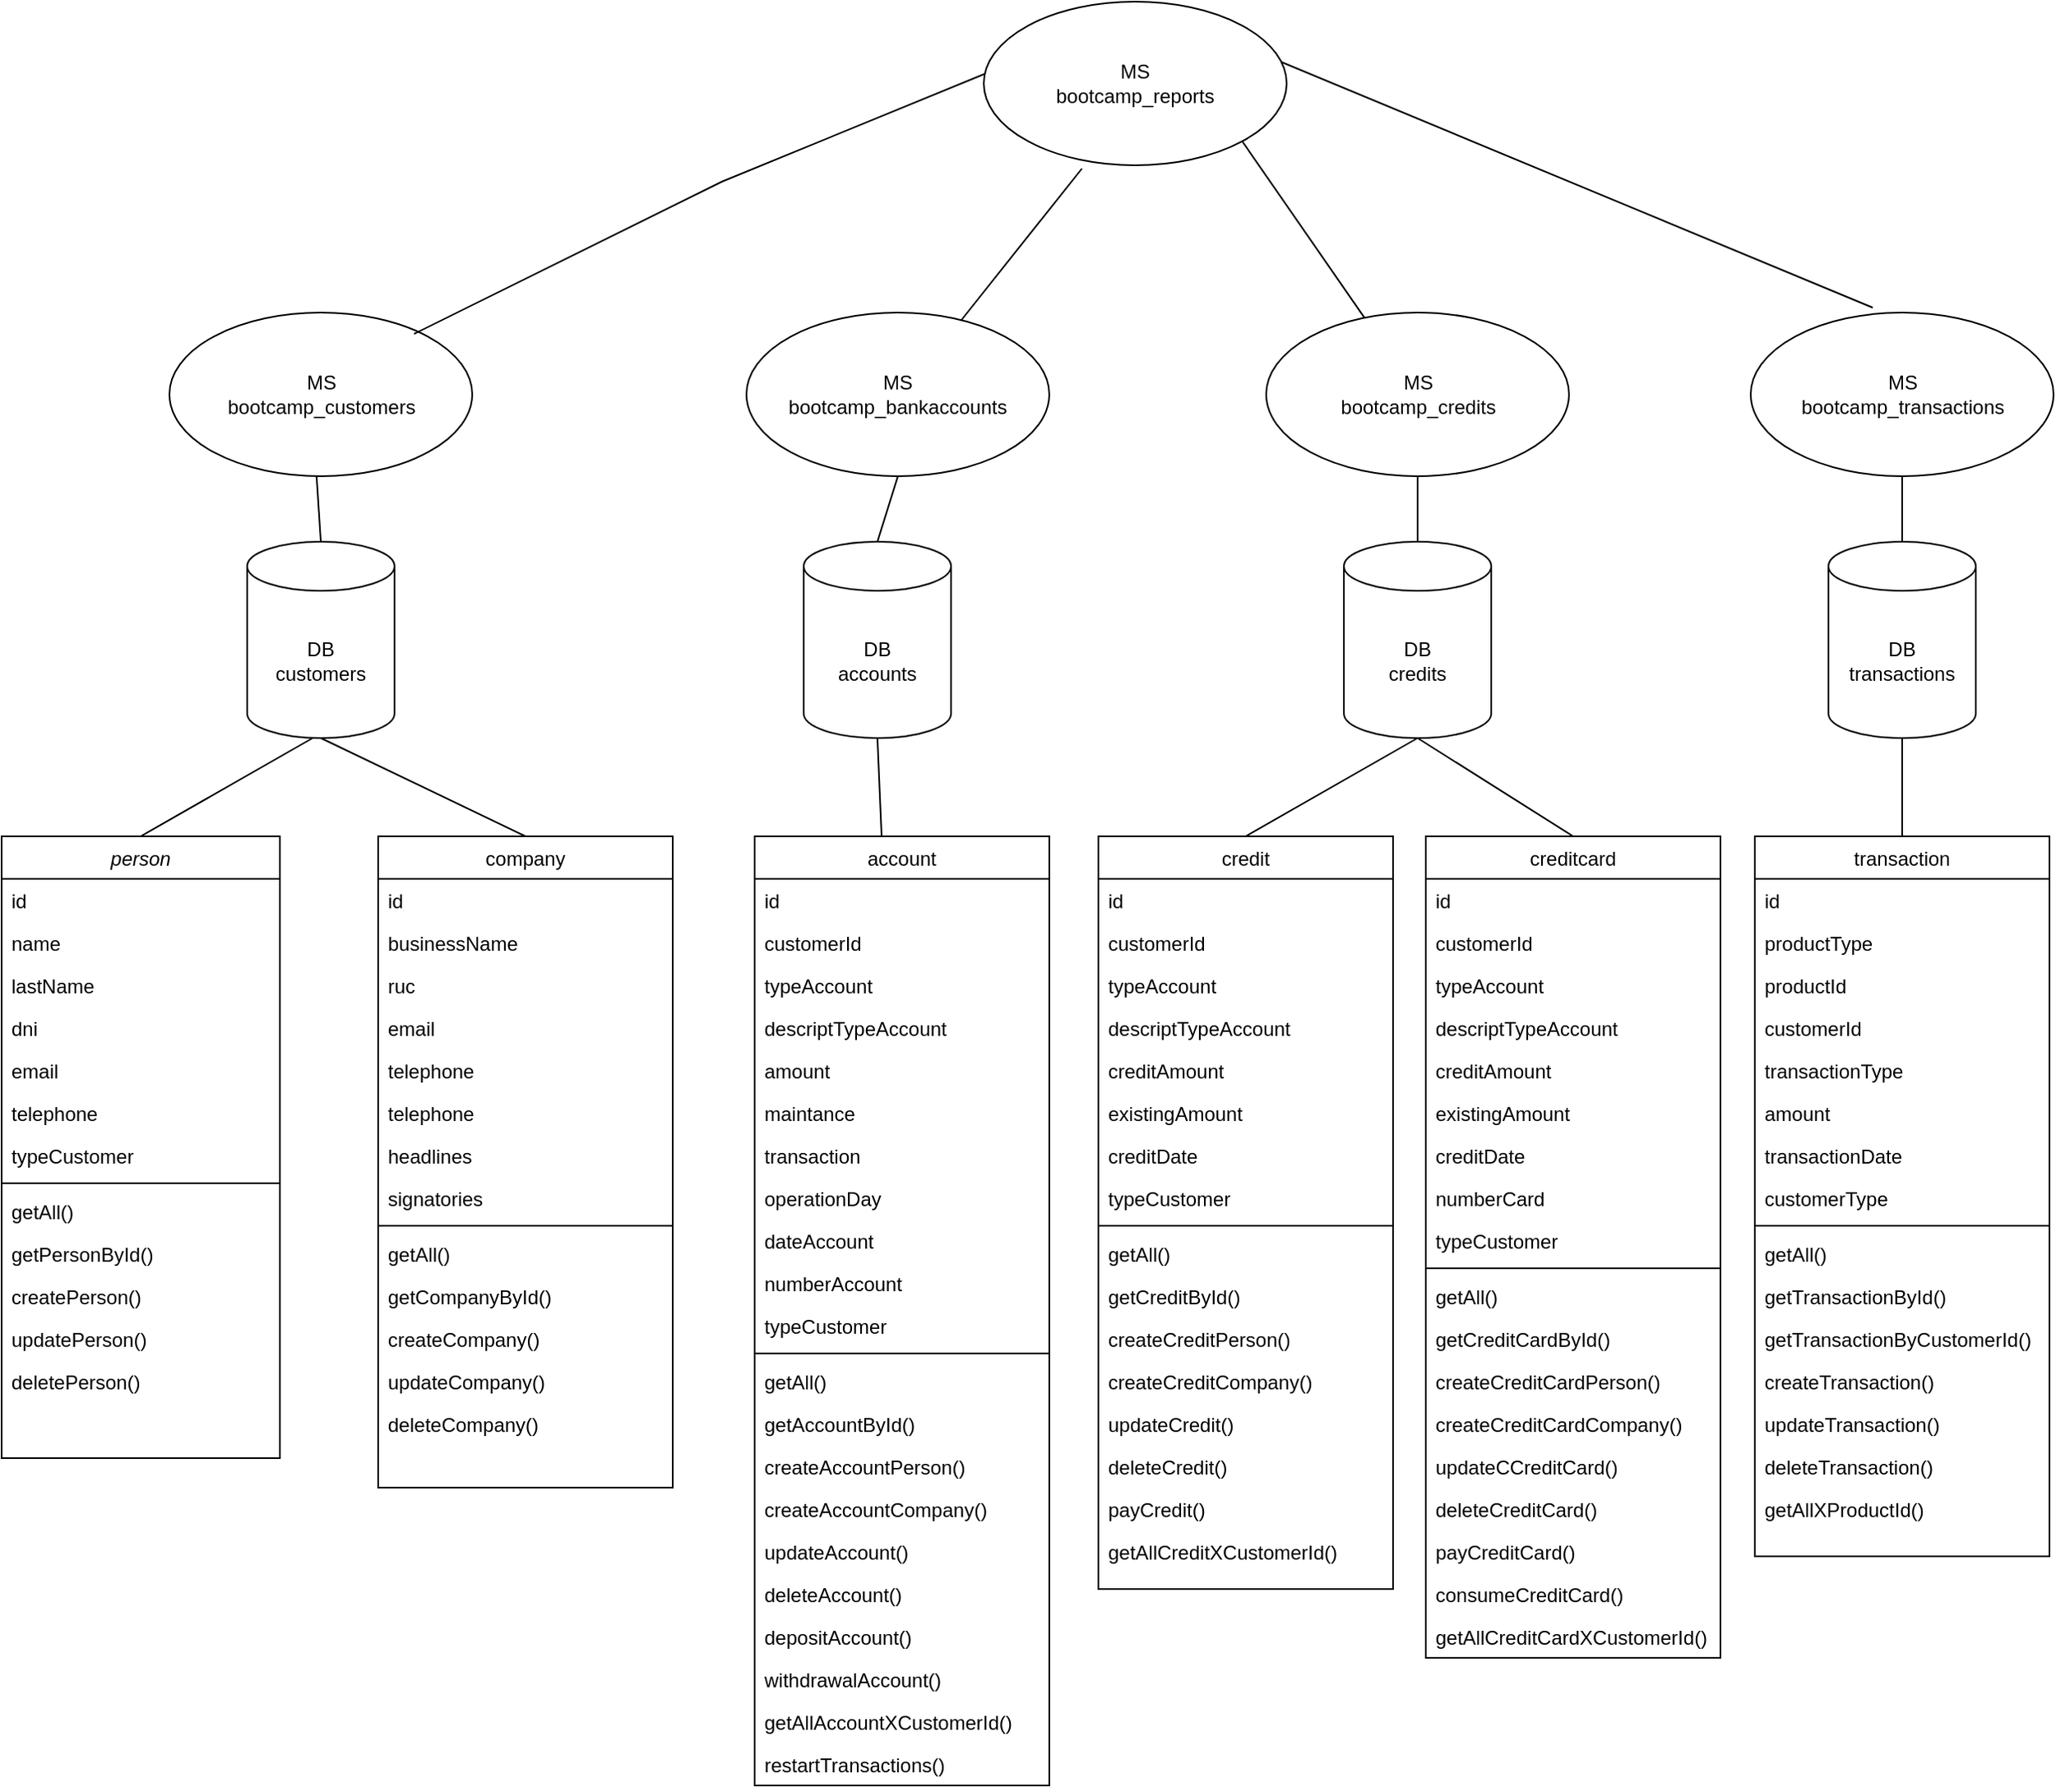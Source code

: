 <mxfile version="21.7.2" type="device">
  <diagram id="C5RBs43oDa-KdzZeNtuy" name="Page-1">
    <mxGraphModel dx="1386" dy="1962" grid="1" gridSize="10" guides="1" tooltips="1" connect="1" arrows="1" fold="1" page="1" pageScale="1" pageWidth="827" pageHeight="1169" math="0" shadow="0">
      <root>
        <mxCell id="WIyWlLk6GJQsqaUBKTNV-0" />
        <mxCell id="WIyWlLk6GJQsqaUBKTNV-1" parent="WIyWlLk6GJQsqaUBKTNV-0" />
        <mxCell id="zkfFHV4jXpPFQw0GAbJ--0" value="person" style="swimlane;fontStyle=2;align=center;verticalAlign=top;childLayout=stackLayout;horizontal=1;startSize=26;horizontalStack=0;resizeParent=1;resizeLast=0;collapsible=1;marginBottom=0;rounded=0;shadow=0;strokeWidth=1;" parent="WIyWlLk6GJQsqaUBKTNV-1" vertex="1">
          <mxGeometry x="80" y="40" width="170" height="380" as="geometry">
            <mxRectangle x="230" y="140" width="160" height="26" as="alternateBounds" />
          </mxGeometry>
        </mxCell>
        <mxCell id="zkfFHV4jXpPFQw0GAbJ--1" value="id" style="text;align=left;verticalAlign=top;spacingLeft=4;spacingRight=4;overflow=hidden;rotatable=0;points=[[0,0.5],[1,0.5]];portConstraint=eastwest;" parent="zkfFHV4jXpPFQw0GAbJ--0" vertex="1">
          <mxGeometry y="26" width="170" height="26" as="geometry" />
        </mxCell>
        <mxCell id="zkfFHV4jXpPFQw0GAbJ--2" value="name" style="text;align=left;verticalAlign=top;spacingLeft=4;spacingRight=4;overflow=hidden;rotatable=0;points=[[0,0.5],[1,0.5]];portConstraint=eastwest;rounded=0;shadow=0;html=0;" parent="zkfFHV4jXpPFQw0GAbJ--0" vertex="1">
          <mxGeometry y="52" width="170" height="26" as="geometry" />
        </mxCell>
        <mxCell id="zkfFHV4jXpPFQw0GAbJ--3" value="lastName" style="text;align=left;verticalAlign=top;spacingLeft=4;spacingRight=4;overflow=hidden;rotatable=0;points=[[0,0.5],[1,0.5]];portConstraint=eastwest;rounded=0;shadow=0;html=0;" parent="zkfFHV4jXpPFQw0GAbJ--0" vertex="1">
          <mxGeometry y="78" width="170" height="26" as="geometry" />
        </mxCell>
        <mxCell id="zkfFHV4jXpPFQw0GAbJ--5" value="dni" style="text;align=left;verticalAlign=top;spacingLeft=4;spacingRight=4;overflow=hidden;rotatable=0;points=[[0,0.5],[1,0.5]];portConstraint=eastwest;" parent="zkfFHV4jXpPFQw0GAbJ--0" vertex="1">
          <mxGeometry y="104" width="170" height="26" as="geometry" />
        </mxCell>
        <mxCell id="VMvvwazO_1boUIIF1eFx-0" value="email" style="text;align=left;verticalAlign=top;spacingLeft=4;spacingRight=4;overflow=hidden;rotatable=0;points=[[0,0.5],[1,0.5]];portConstraint=eastwest;rounded=0;shadow=0;html=0;" parent="zkfFHV4jXpPFQw0GAbJ--0" vertex="1">
          <mxGeometry y="130" width="170" height="26" as="geometry" />
        </mxCell>
        <mxCell id="VMvvwazO_1boUIIF1eFx-2" value="telephone" style="text;align=left;verticalAlign=top;spacingLeft=4;spacingRight=4;overflow=hidden;rotatable=0;points=[[0,0.5],[1,0.5]];portConstraint=eastwest;rounded=0;shadow=0;html=0;" parent="zkfFHV4jXpPFQw0GAbJ--0" vertex="1">
          <mxGeometry y="156" width="170" height="26" as="geometry" />
        </mxCell>
        <mxCell id="VMvvwazO_1boUIIF1eFx-3" value="typeCustomer" style="text;align=left;verticalAlign=top;spacingLeft=4;spacingRight=4;overflow=hidden;rotatable=0;points=[[0,0.5],[1,0.5]];portConstraint=eastwest;rounded=0;shadow=0;html=0;" parent="zkfFHV4jXpPFQw0GAbJ--0" vertex="1">
          <mxGeometry y="182" width="170" height="26" as="geometry" />
        </mxCell>
        <mxCell id="zkfFHV4jXpPFQw0GAbJ--4" value="" style="line;html=1;strokeWidth=1;align=left;verticalAlign=middle;spacingTop=-1;spacingLeft=3;spacingRight=3;rotatable=0;labelPosition=right;points=[];portConstraint=eastwest;" parent="zkfFHV4jXpPFQw0GAbJ--0" vertex="1">
          <mxGeometry y="208" width="170" height="8" as="geometry" />
        </mxCell>
        <mxCell id="VMvvwazO_1boUIIF1eFx-1" value="getAll()" style="text;align=left;verticalAlign=top;spacingLeft=4;spacingRight=4;overflow=hidden;rotatable=0;points=[[0,0.5],[1,0.5]];portConstraint=eastwest;rounded=0;shadow=0;html=0;" parent="zkfFHV4jXpPFQw0GAbJ--0" vertex="1">
          <mxGeometry y="216" width="170" height="26" as="geometry" />
        </mxCell>
        <mxCell id="VMvvwazO_1boUIIF1eFx-4" value="getPersonById()" style="text;align=left;verticalAlign=top;spacingLeft=4;spacingRight=4;overflow=hidden;rotatable=0;points=[[0,0.5],[1,0.5]];portConstraint=eastwest;rounded=0;shadow=0;html=0;" parent="zkfFHV4jXpPFQw0GAbJ--0" vertex="1">
          <mxGeometry y="242" width="170" height="26" as="geometry" />
        </mxCell>
        <mxCell id="VMvvwazO_1boUIIF1eFx-5" value="createPerson()" style="text;align=left;verticalAlign=top;spacingLeft=4;spacingRight=4;overflow=hidden;rotatable=0;points=[[0,0.5],[1,0.5]];portConstraint=eastwest;rounded=0;shadow=0;html=0;" parent="zkfFHV4jXpPFQw0GAbJ--0" vertex="1">
          <mxGeometry y="268" width="170" height="26" as="geometry" />
        </mxCell>
        <mxCell id="VMvvwazO_1boUIIF1eFx-6" value="updatePerson()" style="text;align=left;verticalAlign=top;spacingLeft=4;spacingRight=4;overflow=hidden;rotatable=0;points=[[0,0.5],[1,0.5]];portConstraint=eastwest;rounded=0;shadow=0;html=0;" parent="zkfFHV4jXpPFQw0GAbJ--0" vertex="1">
          <mxGeometry y="294" width="170" height="26" as="geometry" />
        </mxCell>
        <mxCell id="VMvvwazO_1boUIIF1eFx-7" value="deletePerson()" style="text;align=left;verticalAlign=top;spacingLeft=4;spacingRight=4;overflow=hidden;rotatable=0;points=[[0,0.5],[1,0.5]];portConstraint=eastwest;rounded=0;shadow=0;html=0;" parent="zkfFHV4jXpPFQw0GAbJ--0" vertex="1">
          <mxGeometry y="320" width="170" height="26" as="geometry" />
        </mxCell>
        <mxCell id="zkfFHV4jXpPFQw0GAbJ--17" value="company" style="swimlane;fontStyle=0;align=center;verticalAlign=top;childLayout=stackLayout;horizontal=1;startSize=26;horizontalStack=0;resizeParent=1;resizeLast=0;collapsible=1;marginBottom=0;rounded=0;shadow=0;strokeWidth=1;" parent="WIyWlLk6GJQsqaUBKTNV-1" vertex="1">
          <mxGeometry x="310" y="40" width="180" height="398" as="geometry">
            <mxRectangle x="550" y="140" width="160" height="26" as="alternateBounds" />
          </mxGeometry>
        </mxCell>
        <mxCell id="zkfFHV4jXpPFQw0GAbJ--18" value="id" style="text;align=left;verticalAlign=top;spacingLeft=4;spacingRight=4;overflow=hidden;rotatable=0;points=[[0,0.5],[1,0.5]];portConstraint=eastwest;" parent="zkfFHV4jXpPFQw0GAbJ--17" vertex="1">
          <mxGeometry y="26" width="180" height="26" as="geometry" />
        </mxCell>
        <mxCell id="zkfFHV4jXpPFQw0GAbJ--19" value="businessName" style="text;align=left;verticalAlign=top;spacingLeft=4;spacingRight=4;overflow=hidden;rotatable=0;points=[[0,0.5],[1,0.5]];portConstraint=eastwest;rounded=0;shadow=0;html=0;" parent="zkfFHV4jXpPFQw0GAbJ--17" vertex="1">
          <mxGeometry y="52" width="180" height="26" as="geometry" />
        </mxCell>
        <mxCell id="zkfFHV4jXpPFQw0GAbJ--20" value="ruc" style="text;align=left;verticalAlign=top;spacingLeft=4;spacingRight=4;overflow=hidden;rotatable=0;points=[[0,0.5],[1,0.5]];portConstraint=eastwest;rounded=0;shadow=0;html=0;" parent="zkfFHV4jXpPFQw0GAbJ--17" vertex="1">
          <mxGeometry y="78" width="180" height="26" as="geometry" />
        </mxCell>
        <mxCell id="zkfFHV4jXpPFQw0GAbJ--21" value="email" style="text;align=left;verticalAlign=top;spacingLeft=4;spacingRight=4;overflow=hidden;rotatable=0;points=[[0,0.5],[1,0.5]];portConstraint=eastwest;rounded=0;shadow=0;html=0;" parent="zkfFHV4jXpPFQw0GAbJ--17" vertex="1">
          <mxGeometry y="104" width="180" height="26" as="geometry" />
        </mxCell>
        <mxCell id="zkfFHV4jXpPFQw0GAbJ--22" value="telephone" style="text;align=left;verticalAlign=top;spacingLeft=4;spacingRight=4;overflow=hidden;rotatable=0;points=[[0,0.5],[1,0.5]];portConstraint=eastwest;rounded=0;shadow=0;html=0;" parent="zkfFHV4jXpPFQw0GAbJ--17" vertex="1">
          <mxGeometry y="130" width="180" height="26" as="geometry" />
        </mxCell>
        <mxCell id="VMvvwazO_1boUIIF1eFx-20" value="telephone" style="text;align=left;verticalAlign=top;spacingLeft=4;spacingRight=4;overflow=hidden;rotatable=0;points=[[0,0.5],[1,0.5]];portConstraint=eastwest;rounded=0;shadow=0;html=0;" parent="zkfFHV4jXpPFQw0GAbJ--17" vertex="1">
          <mxGeometry y="156" width="180" height="26" as="geometry" />
        </mxCell>
        <mxCell id="VMvvwazO_1boUIIF1eFx-21" value="headlines" style="text;align=left;verticalAlign=top;spacingLeft=4;spacingRight=4;overflow=hidden;rotatable=0;points=[[0,0.5],[1,0.5]];portConstraint=eastwest;rounded=0;shadow=0;html=0;" parent="zkfFHV4jXpPFQw0GAbJ--17" vertex="1">
          <mxGeometry y="182" width="180" height="26" as="geometry" />
        </mxCell>
        <mxCell id="VMvvwazO_1boUIIF1eFx-22" value="signatories" style="text;align=left;verticalAlign=top;spacingLeft=4;spacingRight=4;overflow=hidden;rotatable=0;points=[[0,0.5],[1,0.5]];portConstraint=eastwest;rounded=0;shadow=0;html=0;" parent="zkfFHV4jXpPFQw0GAbJ--17" vertex="1">
          <mxGeometry y="208" width="180" height="26" as="geometry" />
        </mxCell>
        <mxCell id="zkfFHV4jXpPFQw0GAbJ--23" value="" style="line;html=1;strokeWidth=1;align=left;verticalAlign=middle;spacingTop=-1;spacingLeft=3;spacingRight=3;rotatable=0;labelPosition=right;points=[];portConstraint=eastwest;" parent="zkfFHV4jXpPFQw0GAbJ--17" vertex="1">
          <mxGeometry y="234" width="180" height="8" as="geometry" />
        </mxCell>
        <mxCell id="zkfFHV4jXpPFQw0GAbJ--24" value="getAll()" style="text;align=left;verticalAlign=top;spacingLeft=4;spacingRight=4;overflow=hidden;rotatable=0;points=[[0,0.5],[1,0.5]];portConstraint=eastwest;" parent="zkfFHV4jXpPFQw0GAbJ--17" vertex="1">
          <mxGeometry y="242" width="180" height="26" as="geometry" />
        </mxCell>
        <mxCell id="VMvvwazO_1boUIIF1eFx-23" value="getCompanyById()" style="text;align=left;verticalAlign=top;spacingLeft=4;spacingRight=4;overflow=hidden;rotatable=0;points=[[0,0.5],[1,0.5]];portConstraint=eastwest;" parent="zkfFHV4jXpPFQw0GAbJ--17" vertex="1">
          <mxGeometry y="268" width="180" height="26" as="geometry" />
        </mxCell>
        <mxCell id="VMvvwazO_1boUIIF1eFx-24" value="createCompany()" style="text;align=left;verticalAlign=top;spacingLeft=4;spacingRight=4;overflow=hidden;rotatable=0;points=[[0,0.5],[1,0.5]];portConstraint=eastwest;" parent="zkfFHV4jXpPFQw0GAbJ--17" vertex="1">
          <mxGeometry y="294" width="180" height="26" as="geometry" />
        </mxCell>
        <mxCell id="VMvvwazO_1boUIIF1eFx-25" value="updateCompany()" style="text;align=left;verticalAlign=top;spacingLeft=4;spacingRight=4;overflow=hidden;rotatable=0;points=[[0,0.5],[1,0.5]];portConstraint=eastwest;" parent="zkfFHV4jXpPFQw0GAbJ--17" vertex="1">
          <mxGeometry y="320" width="180" height="26" as="geometry" />
        </mxCell>
        <mxCell id="VMvvwazO_1boUIIF1eFx-28" value="deleteCompany()" style="text;align=left;verticalAlign=top;spacingLeft=4;spacingRight=4;overflow=hidden;rotatable=0;points=[[0,0.5],[1,0.5]];portConstraint=eastwest;" parent="zkfFHV4jXpPFQw0GAbJ--17" vertex="1">
          <mxGeometry y="346" width="180" height="26" as="geometry" />
        </mxCell>
        <mxCell id="VMvvwazO_1boUIIF1eFx-36" value="account" style="swimlane;fontStyle=0;align=center;verticalAlign=top;childLayout=stackLayout;horizontal=1;startSize=26;horizontalStack=0;resizeParent=1;resizeLast=0;collapsible=1;marginBottom=0;rounded=0;shadow=0;strokeWidth=1;" parent="WIyWlLk6GJQsqaUBKTNV-1" vertex="1">
          <mxGeometry x="540" y="40" width="180" height="580" as="geometry">
            <mxRectangle x="550" y="140" width="160" height="26" as="alternateBounds" />
          </mxGeometry>
        </mxCell>
        <mxCell id="VMvvwazO_1boUIIF1eFx-37" value="id" style="text;align=left;verticalAlign=top;spacingLeft=4;spacingRight=4;overflow=hidden;rotatable=0;points=[[0,0.5],[1,0.5]];portConstraint=eastwest;" parent="VMvvwazO_1boUIIF1eFx-36" vertex="1">
          <mxGeometry y="26" width="180" height="26" as="geometry" />
        </mxCell>
        <mxCell id="VMvvwazO_1boUIIF1eFx-38" value="customerId" style="text;align=left;verticalAlign=top;spacingLeft=4;spacingRight=4;overflow=hidden;rotatable=0;points=[[0,0.5],[1,0.5]];portConstraint=eastwest;rounded=0;shadow=0;html=0;" parent="VMvvwazO_1boUIIF1eFx-36" vertex="1">
          <mxGeometry y="52" width="180" height="26" as="geometry" />
        </mxCell>
        <mxCell id="VMvvwazO_1boUIIF1eFx-39" value="typeAccount" style="text;align=left;verticalAlign=top;spacingLeft=4;spacingRight=4;overflow=hidden;rotatable=0;points=[[0,0.5],[1,0.5]];portConstraint=eastwest;rounded=0;shadow=0;html=0;" parent="VMvvwazO_1boUIIF1eFx-36" vertex="1">
          <mxGeometry y="78" width="180" height="26" as="geometry" />
        </mxCell>
        <mxCell id="VMvvwazO_1boUIIF1eFx-40" value="descriptTypeAccount" style="text;align=left;verticalAlign=top;spacingLeft=4;spacingRight=4;overflow=hidden;rotatable=0;points=[[0,0.5],[1,0.5]];portConstraint=eastwest;rounded=0;shadow=0;html=0;" parent="VMvvwazO_1boUIIF1eFx-36" vertex="1">
          <mxGeometry y="104" width="180" height="26" as="geometry" />
        </mxCell>
        <mxCell id="VMvvwazO_1boUIIF1eFx-41" value="amount" style="text;align=left;verticalAlign=top;spacingLeft=4;spacingRight=4;overflow=hidden;rotatable=0;points=[[0,0.5],[1,0.5]];portConstraint=eastwest;rounded=0;shadow=0;html=0;" parent="VMvvwazO_1boUIIF1eFx-36" vertex="1">
          <mxGeometry y="130" width="180" height="26" as="geometry" />
        </mxCell>
        <mxCell id="VMvvwazO_1boUIIF1eFx-42" value="maintance" style="text;align=left;verticalAlign=top;spacingLeft=4;spacingRight=4;overflow=hidden;rotatable=0;points=[[0,0.5],[1,0.5]];portConstraint=eastwest;rounded=0;shadow=0;html=0;" parent="VMvvwazO_1boUIIF1eFx-36" vertex="1">
          <mxGeometry y="156" width="180" height="26" as="geometry" />
        </mxCell>
        <mxCell id="VMvvwazO_1boUIIF1eFx-43" value="transaction" style="text;align=left;verticalAlign=top;spacingLeft=4;spacingRight=4;overflow=hidden;rotatable=0;points=[[0,0.5],[1,0.5]];portConstraint=eastwest;rounded=0;shadow=0;html=0;" parent="VMvvwazO_1boUIIF1eFx-36" vertex="1">
          <mxGeometry y="182" width="180" height="26" as="geometry" />
        </mxCell>
        <mxCell id="VMvvwazO_1boUIIF1eFx-44" value="operationDay" style="text;align=left;verticalAlign=top;spacingLeft=4;spacingRight=4;overflow=hidden;rotatable=0;points=[[0,0.5],[1,0.5]];portConstraint=eastwest;rounded=0;shadow=0;html=0;" parent="VMvvwazO_1boUIIF1eFx-36" vertex="1">
          <mxGeometry y="208" width="180" height="26" as="geometry" />
        </mxCell>
        <mxCell id="VMvvwazO_1boUIIF1eFx-52" value="dateAccount" style="text;align=left;verticalAlign=top;spacingLeft=4;spacingRight=4;overflow=hidden;rotatable=0;points=[[0,0.5],[1,0.5]];portConstraint=eastwest;rounded=0;shadow=0;html=0;" parent="VMvvwazO_1boUIIF1eFx-36" vertex="1">
          <mxGeometry y="234" width="180" height="26" as="geometry" />
        </mxCell>
        <mxCell id="VMvvwazO_1boUIIF1eFx-53" value="numberAccount" style="text;align=left;verticalAlign=top;spacingLeft=4;spacingRight=4;overflow=hidden;rotatable=0;points=[[0,0.5],[1,0.5]];portConstraint=eastwest;rounded=0;shadow=0;html=0;" parent="VMvvwazO_1boUIIF1eFx-36" vertex="1">
          <mxGeometry y="260" width="180" height="26" as="geometry" />
        </mxCell>
        <mxCell id="VMvvwazO_1boUIIF1eFx-54" value="typeCustomer" style="text;align=left;verticalAlign=top;spacingLeft=4;spacingRight=4;overflow=hidden;rotatable=0;points=[[0,0.5],[1,0.5]];portConstraint=eastwest;rounded=0;shadow=0;html=0;" parent="VMvvwazO_1boUIIF1eFx-36" vertex="1">
          <mxGeometry y="286" width="180" height="26" as="geometry" />
        </mxCell>
        <mxCell id="VMvvwazO_1boUIIF1eFx-45" value="" style="line;html=1;strokeWidth=1;align=left;verticalAlign=middle;spacingTop=-1;spacingLeft=3;spacingRight=3;rotatable=0;labelPosition=right;points=[];portConstraint=eastwest;" parent="VMvvwazO_1boUIIF1eFx-36" vertex="1">
          <mxGeometry y="312" width="180" height="8" as="geometry" />
        </mxCell>
        <mxCell id="VMvvwazO_1boUIIF1eFx-46" value="getAll()" style="text;align=left;verticalAlign=top;spacingLeft=4;spacingRight=4;overflow=hidden;rotatable=0;points=[[0,0.5],[1,0.5]];portConstraint=eastwest;" parent="VMvvwazO_1boUIIF1eFx-36" vertex="1">
          <mxGeometry y="320" width="180" height="26" as="geometry" />
        </mxCell>
        <mxCell id="VMvvwazO_1boUIIF1eFx-47" value="getAccountById()" style="text;align=left;verticalAlign=top;spacingLeft=4;spacingRight=4;overflow=hidden;rotatable=0;points=[[0,0.5],[1,0.5]];portConstraint=eastwest;" parent="VMvvwazO_1boUIIF1eFx-36" vertex="1">
          <mxGeometry y="346" width="180" height="26" as="geometry" />
        </mxCell>
        <mxCell id="VMvvwazO_1boUIIF1eFx-48" value="createAccountPerson()" style="text;align=left;verticalAlign=top;spacingLeft=4;spacingRight=4;overflow=hidden;rotatable=0;points=[[0,0.5],[1,0.5]];portConstraint=eastwest;" parent="VMvvwazO_1boUIIF1eFx-36" vertex="1">
          <mxGeometry y="372" width="180" height="26" as="geometry" />
        </mxCell>
        <mxCell id="VMvvwazO_1boUIIF1eFx-49" value="createAccountCompany()" style="text;align=left;verticalAlign=top;spacingLeft=4;spacingRight=4;overflow=hidden;rotatable=0;points=[[0,0.5],[1,0.5]];portConstraint=eastwest;" parent="VMvvwazO_1boUIIF1eFx-36" vertex="1">
          <mxGeometry y="398" width="180" height="26" as="geometry" />
        </mxCell>
        <mxCell id="VMvvwazO_1boUIIF1eFx-50" value="updateAccount()" style="text;align=left;verticalAlign=top;spacingLeft=4;spacingRight=4;overflow=hidden;rotatable=0;points=[[0,0.5],[1,0.5]];portConstraint=eastwest;" parent="VMvvwazO_1boUIIF1eFx-36" vertex="1">
          <mxGeometry y="424" width="180" height="26" as="geometry" />
        </mxCell>
        <mxCell id="VMvvwazO_1boUIIF1eFx-51" value="deleteAccount()" style="text;align=left;verticalAlign=top;spacingLeft=4;spacingRight=4;overflow=hidden;rotatable=0;points=[[0,0.5],[1,0.5]];portConstraint=eastwest;" parent="VMvvwazO_1boUIIF1eFx-36" vertex="1">
          <mxGeometry y="450" width="180" height="26" as="geometry" />
        </mxCell>
        <mxCell id="VMvvwazO_1boUIIF1eFx-55" value="depositAccount()" style="text;align=left;verticalAlign=top;spacingLeft=4;spacingRight=4;overflow=hidden;rotatable=0;points=[[0,0.5],[1,0.5]];portConstraint=eastwest;" parent="VMvvwazO_1boUIIF1eFx-36" vertex="1">
          <mxGeometry y="476" width="180" height="26" as="geometry" />
        </mxCell>
        <mxCell id="VMvvwazO_1boUIIF1eFx-56" value="withdrawalAccount()" style="text;align=left;verticalAlign=top;spacingLeft=4;spacingRight=4;overflow=hidden;rotatable=0;points=[[0,0.5],[1,0.5]];portConstraint=eastwest;" parent="VMvvwazO_1boUIIF1eFx-36" vertex="1">
          <mxGeometry y="502" width="180" height="26" as="geometry" />
        </mxCell>
        <mxCell id="VMvvwazO_1boUIIF1eFx-57" value="getAllAccountXCustomerId()" style="text;align=left;verticalAlign=top;spacingLeft=4;spacingRight=4;overflow=hidden;rotatable=0;points=[[0,0.5],[1,0.5]];portConstraint=eastwest;" parent="VMvvwazO_1boUIIF1eFx-36" vertex="1">
          <mxGeometry y="528" width="180" height="26" as="geometry" />
        </mxCell>
        <mxCell id="VMvvwazO_1boUIIF1eFx-58" value="restartTransactions()" style="text;align=left;verticalAlign=top;spacingLeft=4;spacingRight=4;overflow=hidden;rotatable=0;points=[[0,0.5],[1,0.5]];portConstraint=eastwest;" parent="VMvvwazO_1boUIIF1eFx-36" vertex="1">
          <mxGeometry y="554" width="180" height="26" as="geometry" />
        </mxCell>
        <mxCell id="VMvvwazO_1boUIIF1eFx-59" value="credit" style="swimlane;fontStyle=0;align=center;verticalAlign=top;childLayout=stackLayout;horizontal=1;startSize=26;horizontalStack=0;resizeParent=1;resizeLast=0;collapsible=1;marginBottom=0;rounded=0;shadow=0;strokeWidth=1;" parent="WIyWlLk6GJQsqaUBKTNV-1" vertex="1">
          <mxGeometry x="750" y="40" width="180" height="460" as="geometry">
            <mxRectangle x="550" y="140" width="160" height="26" as="alternateBounds" />
          </mxGeometry>
        </mxCell>
        <mxCell id="VMvvwazO_1boUIIF1eFx-60" value="id" style="text;align=left;verticalAlign=top;spacingLeft=4;spacingRight=4;overflow=hidden;rotatable=0;points=[[0,0.5],[1,0.5]];portConstraint=eastwest;" parent="VMvvwazO_1boUIIF1eFx-59" vertex="1">
          <mxGeometry y="26" width="180" height="26" as="geometry" />
        </mxCell>
        <mxCell id="VMvvwazO_1boUIIF1eFx-61" value="customerId" style="text;align=left;verticalAlign=top;spacingLeft=4;spacingRight=4;overflow=hidden;rotatable=0;points=[[0,0.5],[1,0.5]];portConstraint=eastwest;rounded=0;shadow=0;html=0;" parent="VMvvwazO_1boUIIF1eFx-59" vertex="1">
          <mxGeometry y="52" width="180" height="26" as="geometry" />
        </mxCell>
        <mxCell id="VMvvwazO_1boUIIF1eFx-62" value="typeAccount" style="text;align=left;verticalAlign=top;spacingLeft=4;spacingRight=4;overflow=hidden;rotatable=0;points=[[0,0.5],[1,0.5]];portConstraint=eastwest;rounded=0;shadow=0;html=0;" parent="VMvvwazO_1boUIIF1eFx-59" vertex="1">
          <mxGeometry y="78" width="180" height="26" as="geometry" />
        </mxCell>
        <mxCell id="VMvvwazO_1boUIIF1eFx-63" value="descriptTypeAccount" style="text;align=left;verticalAlign=top;spacingLeft=4;spacingRight=4;overflow=hidden;rotatable=0;points=[[0,0.5],[1,0.5]];portConstraint=eastwest;rounded=0;shadow=0;html=0;" parent="VMvvwazO_1boUIIF1eFx-59" vertex="1">
          <mxGeometry y="104" width="180" height="26" as="geometry" />
        </mxCell>
        <mxCell id="VMvvwazO_1boUIIF1eFx-64" value="creditAmount" style="text;align=left;verticalAlign=top;spacingLeft=4;spacingRight=4;overflow=hidden;rotatable=0;points=[[0,0.5],[1,0.5]];portConstraint=eastwest;rounded=0;shadow=0;html=0;" parent="VMvvwazO_1boUIIF1eFx-59" vertex="1">
          <mxGeometry y="130" width="180" height="26" as="geometry" />
        </mxCell>
        <mxCell id="VMvvwazO_1boUIIF1eFx-65" value="existingAmount" style="text;align=left;verticalAlign=top;spacingLeft=4;spacingRight=4;overflow=hidden;rotatable=0;points=[[0,0.5],[1,0.5]];portConstraint=eastwest;rounded=0;shadow=0;html=0;" parent="VMvvwazO_1boUIIF1eFx-59" vertex="1">
          <mxGeometry y="156" width="180" height="26" as="geometry" />
        </mxCell>
        <mxCell id="VMvvwazO_1boUIIF1eFx-66" value="creditDate" style="text;align=left;verticalAlign=top;spacingLeft=4;spacingRight=4;overflow=hidden;rotatable=0;points=[[0,0.5],[1,0.5]];portConstraint=eastwest;rounded=0;shadow=0;html=0;" parent="VMvvwazO_1boUIIF1eFx-59" vertex="1">
          <mxGeometry y="182" width="180" height="26" as="geometry" />
        </mxCell>
        <mxCell id="VMvvwazO_1boUIIF1eFx-67" value="typeCustomer" style="text;align=left;verticalAlign=top;spacingLeft=4;spacingRight=4;overflow=hidden;rotatable=0;points=[[0,0.5],[1,0.5]];portConstraint=eastwest;rounded=0;shadow=0;html=0;" parent="VMvvwazO_1boUIIF1eFx-59" vertex="1">
          <mxGeometry y="208" width="180" height="26" as="geometry" />
        </mxCell>
        <mxCell id="VMvvwazO_1boUIIF1eFx-71" value="" style="line;html=1;strokeWidth=1;align=left;verticalAlign=middle;spacingTop=-1;spacingLeft=3;spacingRight=3;rotatable=0;labelPosition=right;points=[];portConstraint=eastwest;" parent="VMvvwazO_1boUIIF1eFx-59" vertex="1">
          <mxGeometry y="234" width="180" height="8" as="geometry" />
        </mxCell>
        <mxCell id="VMvvwazO_1boUIIF1eFx-72" value="getAll()" style="text;align=left;verticalAlign=top;spacingLeft=4;spacingRight=4;overflow=hidden;rotatable=0;points=[[0,0.5],[1,0.5]];portConstraint=eastwest;" parent="VMvvwazO_1boUIIF1eFx-59" vertex="1">
          <mxGeometry y="242" width="180" height="26" as="geometry" />
        </mxCell>
        <mxCell id="VMvvwazO_1boUIIF1eFx-73" value="getCreditById()" style="text;align=left;verticalAlign=top;spacingLeft=4;spacingRight=4;overflow=hidden;rotatable=0;points=[[0,0.5],[1,0.5]];portConstraint=eastwest;" parent="VMvvwazO_1boUIIF1eFx-59" vertex="1">
          <mxGeometry y="268" width="180" height="26" as="geometry" />
        </mxCell>
        <mxCell id="VMvvwazO_1boUIIF1eFx-74" value="createCreditPerson()" style="text;align=left;verticalAlign=top;spacingLeft=4;spacingRight=4;overflow=hidden;rotatable=0;points=[[0,0.5],[1,0.5]];portConstraint=eastwest;" parent="VMvvwazO_1boUIIF1eFx-59" vertex="1">
          <mxGeometry y="294" width="180" height="26" as="geometry" />
        </mxCell>
        <mxCell id="VMvvwazO_1boUIIF1eFx-75" value="createCreditCompany()" style="text;align=left;verticalAlign=top;spacingLeft=4;spacingRight=4;overflow=hidden;rotatable=0;points=[[0,0.5],[1,0.5]];portConstraint=eastwest;" parent="VMvvwazO_1boUIIF1eFx-59" vertex="1">
          <mxGeometry y="320" width="180" height="26" as="geometry" />
        </mxCell>
        <mxCell id="VMvvwazO_1boUIIF1eFx-76" value="updateCredit()" style="text;align=left;verticalAlign=top;spacingLeft=4;spacingRight=4;overflow=hidden;rotatable=0;points=[[0,0.5],[1,0.5]];portConstraint=eastwest;" parent="VMvvwazO_1boUIIF1eFx-59" vertex="1">
          <mxGeometry y="346" width="180" height="26" as="geometry" />
        </mxCell>
        <mxCell id="VMvvwazO_1boUIIF1eFx-77" value="deleteCredit()" style="text;align=left;verticalAlign=top;spacingLeft=4;spacingRight=4;overflow=hidden;rotatable=0;points=[[0,0.5],[1,0.5]];portConstraint=eastwest;" parent="VMvvwazO_1boUIIF1eFx-59" vertex="1">
          <mxGeometry y="372" width="180" height="26" as="geometry" />
        </mxCell>
        <mxCell id="VMvvwazO_1boUIIF1eFx-78" value="payCredit()" style="text;align=left;verticalAlign=top;spacingLeft=4;spacingRight=4;overflow=hidden;rotatable=0;points=[[0,0.5],[1,0.5]];portConstraint=eastwest;" parent="VMvvwazO_1boUIIF1eFx-59" vertex="1">
          <mxGeometry y="398" width="180" height="26" as="geometry" />
        </mxCell>
        <mxCell id="VMvvwazO_1boUIIF1eFx-79" value="getAllCreditXCustomerId()" style="text;align=left;verticalAlign=top;spacingLeft=4;spacingRight=4;overflow=hidden;rotatable=0;points=[[0,0.5],[1,0.5]];portConstraint=eastwest;" parent="VMvvwazO_1boUIIF1eFx-59" vertex="1">
          <mxGeometry y="424" width="180" height="26" as="geometry" />
        </mxCell>
        <mxCell id="VMvvwazO_1boUIIF1eFx-82" value="creditcard" style="swimlane;fontStyle=0;align=center;verticalAlign=top;childLayout=stackLayout;horizontal=1;startSize=26;horizontalStack=0;resizeParent=1;resizeLast=0;collapsible=1;marginBottom=0;rounded=0;shadow=0;strokeWidth=1;" parent="WIyWlLk6GJQsqaUBKTNV-1" vertex="1">
          <mxGeometry x="950" y="40" width="180" height="502" as="geometry">
            <mxRectangle x="550" y="140" width="160" height="26" as="alternateBounds" />
          </mxGeometry>
        </mxCell>
        <mxCell id="VMvvwazO_1boUIIF1eFx-83" value="id" style="text;align=left;verticalAlign=top;spacingLeft=4;spacingRight=4;overflow=hidden;rotatable=0;points=[[0,0.5],[1,0.5]];portConstraint=eastwest;" parent="VMvvwazO_1boUIIF1eFx-82" vertex="1">
          <mxGeometry y="26" width="180" height="26" as="geometry" />
        </mxCell>
        <mxCell id="VMvvwazO_1boUIIF1eFx-84" value="customerId" style="text;align=left;verticalAlign=top;spacingLeft=4;spacingRight=4;overflow=hidden;rotatable=0;points=[[0,0.5],[1,0.5]];portConstraint=eastwest;rounded=0;shadow=0;html=0;" parent="VMvvwazO_1boUIIF1eFx-82" vertex="1">
          <mxGeometry y="52" width="180" height="26" as="geometry" />
        </mxCell>
        <mxCell id="VMvvwazO_1boUIIF1eFx-85" value="typeAccount" style="text;align=left;verticalAlign=top;spacingLeft=4;spacingRight=4;overflow=hidden;rotatable=0;points=[[0,0.5],[1,0.5]];portConstraint=eastwest;rounded=0;shadow=0;html=0;" parent="VMvvwazO_1boUIIF1eFx-82" vertex="1">
          <mxGeometry y="78" width="180" height="26" as="geometry" />
        </mxCell>
        <mxCell id="VMvvwazO_1boUIIF1eFx-86" value="descriptTypeAccount" style="text;align=left;verticalAlign=top;spacingLeft=4;spacingRight=4;overflow=hidden;rotatable=0;points=[[0,0.5],[1,0.5]];portConstraint=eastwest;rounded=0;shadow=0;html=0;" parent="VMvvwazO_1boUIIF1eFx-82" vertex="1">
          <mxGeometry y="104" width="180" height="26" as="geometry" />
        </mxCell>
        <mxCell id="VMvvwazO_1boUIIF1eFx-87" value="creditAmount" style="text;align=left;verticalAlign=top;spacingLeft=4;spacingRight=4;overflow=hidden;rotatable=0;points=[[0,0.5],[1,0.5]];portConstraint=eastwest;rounded=0;shadow=0;html=0;" parent="VMvvwazO_1boUIIF1eFx-82" vertex="1">
          <mxGeometry y="130" width="180" height="26" as="geometry" />
        </mxCell>
        <mxCell id="VMvvwazO_1boUIIF1eFx-88" value="existingAmount" style="text;align=left;verticalAlign=top;spacingLeft=4;spacingRight=4;overflow=hidden;rotatable=0;points=[[0,0.5],[1,0.5]];portConstraint=eastwest;rounded=0;shadow=0;html=0;" parent="VMvvwazO_1boUIIF1eFx-82" vertex="1">
          <mxGeometry y="156" width="180" height="26" as="geometry" />
        </mxCell>
        <mxCell id="VMvvwazO_1boUIIF1eFx-89" value="creditDate" style="text;align=left;verticalAlign=top;spacingLeft=4;spacingRight=4;overflow=hidden;rotatable=0;points=[[0,0.5],[1,0.5]];portConstraint=eastwest;rounded=0;shadow=0;html=0;" parent="VMvvwazO_1boUIIF1eFx-82" vertex="1">
          <mxGeometry y="182" width="180" height="26" as="geometry" />
        </mxCell>
        <mxCell id="VMvvwazO_1boUIIF1eFx-100" value="numberCard" style="text;align=left;verticalAlign=top;spacingLeft=4;spacingRight=4;overflow=hidden;rotatable=0;points=[[0,0.5],[1,0.5]];portConstraint=eastwest;rounded=0;shadow=0;html=0;" parent="VMvvwazO_1boUIIF1eFx-82" vertex="1">
          <mxGeometry y="208" width="180" height="26" as="geometry" />
        </mxCell>
        <mxCell id="VMvvwazO_1boUIIF1eFx-90" value="typeCustomer" style="text;align=left;verticalAlign=top;spacingLeft=4;spacingRight=4;overflow=hidden;rotatable=0;points=[[0,0.5],[1,0.5]];portConstraint=eastwest;rounded=0;shadow=0;html=0;" parent="VMvvwazO_1boUIIF1eFx-82" vertex="1">
          <mxGeometry y="234" width="180" height="26" as="geometry" />
        </mxCell>
        <mxCell id="VMvvwazO_1boUIIF1eFx-91" value="" style="line;html=1;strokeWidth=1;align=left;verticalAlign=middle;spacingTop=-1;spacingLeft=3;spacingRight=3;rotatable=0;labelPosition=right;points=[];portConstraint=eastwest;" parent="VMvvwazO_1boUIIF1eFx-82" vertex="1">
          <mxGeometry y="260" width="180" height="8" as="geometry" />
        </mxCell>
        <mxCell id="VMvvwazO_1boUIIF1eFx-92" value="getAll()" style="text;align=left;verticalAlign=top;spacingLeft=4;spacingRight=4;overflow=hidden;rotatable=0;points=[[0,0.5],[1,0.5]];portConstraint=eastwest;" parent="VMvvwazO_1boUIIF1eFx-82" vertex="1">
          <mxGeometry y="268" width="180" height="26" as="geometry" />
        </mxCell>
        <mxCell id="VMvvwazO_1boUIIF1eFx-93" value="getCreditCardById()" style="text;align=left;verticalAlign=top;spacingLeft=4;spacingRight=4;overflow=hidden;rotatable=0;points=[[0,0.5],[1,0.5]];portConstraint=eastwest;" parent="VMvvwazO_1boUIIF1eFx-82" vertex="1">
          <mxGeometry y="294" width="180" height="26" as="geometry" />
        </mxCell>
        <mxCell id="VMvvwazO_1boUIIF1eFx-94" value="createCreditCardPerson()" style="text;align=left;verticalAlign=top;spacingLeft=4;spacingRight=4;overflow=hidden;rotatable=0;points=[[0,0.5],[1,0.5]];portConstraint=eastwest;" parent="VMvvwazO_1boUIIF1eFx-82" vertex="1">
          <mxGeometry y="320" width="180" height="26" as="geometry" />
        </mxCell>
        <mxCell id="VMvvwazO_1boUIIF1eFx-95" value="createCreditCardCompany()" style="text;align=left;verticalAlign=top;spacingLeft=4;spacingRight=4;overflow=hidden;rotatable=0;points=[[0,0.5],[1,0.5]];portConstraint=eastwest;" parent="VMvvwazO_1boUIIF1eFx-82" vertex="1">
          <mxGeometry y="346" width="180" height="26" as="geometry" />
        </mxCell>
        <mxCell id="VMvvwazO_1boUIIF1eFx-96" value="updateCCreditCard()" style="text;align=left;verticalAlign=top;spacingLeft=4;spacingRight=4;overflow=hidden;rotatable=0;points=[[0,0.5],[1,0.5]];portConstraint=eastwest;" parent="VMvvwazO_1boUIIF1eFx-82" vertex="1">
          <mxGeometry y="372" width="180" height="26" as="geometry" />
        </mxCell>
        <mxCell id="VMvvwazO_1boUIIF1eFx-97" value="deleteCreditCard()" style="text;align=left;verticalAlign=top;spacingLeft=4;spacingRight=4;overflow=hidden;rotatable=0;points=[[0,0.5],[1,0.5]];portConstraint=eastwest;" parent="VMvvwazO_1boUIIF1eFx-82" vertex="1">
          <mxGeometry y="398" width="180" height="26" as="geometry" />
        </mxCell>
        <mxCell id="VMvvwazO_1boUIIF1eFx-98" value="payCreditCard()" style="text;align=left;verticalAlign=top;spacingLeft=4;spacingRight=4;overflow=hidden;rotatable=0;points=[[0,0.5],[1,0.5]];portConstraint=eastwest;" parent="VMvvwazO_1boUIIF1eFx-82" vertex="1">
          <mxGeometry y="424" width="180" height="26" as="geometry" />
        </mxCell>
        <mxCell id="VMvvwazO_1boUIIF1eFx-99" value="consumeCreditCard()" style="text;align=left;verticalAlign=top;spacingLeft=4;spacingRight=4;overflow=hidden;rotatable=0;points=[[0,0.5],[1,0.5]];portConstraint=eastwest;" parent="VMvvwazO_1boUIIF1eFx-82" vertex="1">
          <mxGeometry y="450" width="180" height="26" as="geometry" />
        </mxCell>
        <mxCell id="VMvvwazO_1boUIIF1eFx-101" value="getAllCreditCardXCustomerId()" style="text;align=left;verticalAlign=top;spacingLeft=4;spacingRight=4;overflow=hidden;rotatable=0;points=[[0,0.5],[1,0.5]];portConstraint=eastwest;" parent="VMvvwazO_1boUIIF1eFx-82" vertex="1">
          <mxGeometry y="476" width="180" height="26" as="geometry" />
        </mxCell>
        <mxCell id="VMvvwazO_1boUIIF1eFx-102" value="transaction" style="swimlane;fontStyle=0;align=center;verticalAlign=top;childLayout=stackLayout;horizontal=1;startSize=26;horizontalStack=0;resizeParent=1;resizeLast=0;collapsible=1;marginBottom=0;rounded=0;shadow=0;strokeWidth=1;" parent="WIyWlLk6GJQsqaUBKTNV-1" vertex="1">
          <mxGeometry x="1151" y="40" width="180" height="440" as="geometry">
            <mxRectangle x="550" y="140" width="160" height="26" as="alternateBounds" />
          </mxGeometry>
        </mxCell>
        <mxCell id="VMvvwazO_1boUIIF1eFx-103" value="id" style="text;align=left;verticalAlign=top;spacingLeft=4;spacingRight=4;overflow=hidden;rotatable=0;points=[[0,0.5],[1,0.5]];portConstraint=eastwest;" parent="VMvvwazO_1boUIIF1eFx-102" vertex="1">
          <mxGeometry y="26" width="180" height="26" as="geometry" />
        </mxCell>
        <mxCell id="VMvvwazO_1boUIIF1eFx-104" value="productType" style="text;align=left;verticalAlign=top;spacingLeft=4;spacingRight=4;overflow=hidden;rotatable=0;points=[[0,0.5],[1,0.5]];portConstraint=eastwest;rounded=0;shadow=0;html=0;" parent="VMvvwazO_1boUIIF1eFx-102" vertex="1">
          <mxGeometry y="52" width="180" height="26" as="geometry" />
        </mxCell>
        <mxCell id="VMvvwazO_1boUIIF1eFx-105" value="productId" style="text;align=left;verticalAlign=top;spacingLeft=4;spacingRight=4;overflow=hidden;rotatable=0;points=[[0,0.5],[1,0.5]];portConstraint=eastwest;rounded=0;shadow=0;html=0;" parent="VMvvwazO_1boUIIF1eFx-102" vertex="1">
          <mxGeometry y="78" width="180" height="26" as="geometry" />
        </mxCell>
        <mxCell id="VMvvwazO_1boUIIF1eFx-106" value="customerId" style="text;align=left;verticalAlign=top;spacingLeft=4;spacingRight=4;overflow=hidden;rotatable=0;points=[[0,0.5],[1,0.5]];portConstraint=eastwest;rounded=0;shadow=0;html=0;" parent="VMvvwazO_1boUIIF1eFx-102" vertex="1">
          <mxGeometry y="104" width="180" height="26" as="geometry" />
        </mxCell>
        <mxCell id="VMvvwazO_1boUIIF1eFx-107" value="transactionType" style="text;align=left;verticalAlign=top;spacingLeft=4;spacingRight=4;overflow=hidden;rotatable=0;points=[[0,0.5],[1,0.5]];portConstraint=eastwest;rounded=0;shadow=0;html=0;" parent="VMvvwazO_1boUIIF1eFx-102" vertex="1">
          <mxGeometry y="130" width="180" height="26" as="geometry" />
        </mxCell>
        <mxCell id="VMvvwazO_1boUIIF1eFx-108" value="amount" style="text;align=left;verticalAlign=top;spacingLeft=4;spacingRight=4;overflow=hidden;rotatable=0;points=[[0,0.5],[1,0.5]];portConstraint=eastwest;rounded=0;shadow=0;html=0;" parent="VMvvwazO_1boUIIF1eFx-102" vertex="1">
          <mxGeometry y="156" width="180" height="26" as="geometry" />
        </mxCell>
        <mxCell id="VMvvwazO_1boUIIF1eFx-109" value="transactionDate" style="text;align=left;verticalAlign=top;spacingLeft=4;spacingRight=4;overflow=hidden;rotatable=0;points=[[0,0.5],[1,0.5]];portConstraint=eastwest;rounded=0;shadow=0;html=0;" parent="VMvvwazO_1boUIIF1eFx-102" vertex="1">
          <mxGeometry y="182" width="180" height="26" as="geometry" />
        </mxCell>
        <mxCell id="VMvvwazO_1boUIIF1eFx-110" value="customerType" style="text;align=left;verticalAlign=top;spacingLeft=4;spacingRight=4;overflow=hidden;rotatable=0;points=[[0,0.5],[1,0.5]];portConstraint=eastwest;rounded=0;shadow=0;html=0;" parent="VMvvwazO_1boUIIF1eFx-102" vertex="1">
          <mxGeometry y="208" width="180" height="26" as="geometry" />
        </mxCell>
        <mxCell id="VMvvwazO_1boUIIF1eFx-112" value="" style="line;html=1;strokeWidth=1;align=left;verticalAlign=middle;spacingTop=-1;spacingLeft=3;spacingRight=3;rotatable=0;labelPosition=right;points=[];portConstraint=eastwest;" parent="VMvvwazO_1boUIIF1eFx-102" vertex="1">
          <mxGeometry y="234" width="180" height="8" as="geometry" />
        </mxCell>
        <mxCell id="VMvvwazO_1boUIIF1eFx-113" value="getAll()" style="text;align=left;verticalAlign=top;spacingLeft=4;spacingRight=4;overflow=hidden;rotatable=0;points=[[0,0.5],[1,0.5]];portConstraint=eastwest;" parent="VMvvwazO_1boUIIF1eFx-102" vertex="1">
          <mxGeometry y="242" width="180" height="26" as="geometry" />
        </mxCell>
        <mxCell id="VMvvwazO_1boUIIF1eFx-114" value="getTransactionById()" style="text;align=left;verticalAlign=top;spacingLeft=4;spacingRight=4;overflow=hidden;rotatable=0;points=[[0,0.5],[1,0.5]];portConstraint=eastwest;" parent="VMvvwazO_1boUIIF1eFx-102" vertex="1">
          <mxGeometry y="268" width="180" height="26" as="geometry" />
        </mxCell>
        <mxCell id="VMvvwazO_1boUIIF1eFx-115" value="getTransactionByCustomerId()" style="text;align=left;verticalAlign=top;spacingLeft=4;spacingRight=4;overflow=hidden;rotatable=0;points=[[0,0.5],[1,0.5]];portConstraint=eastwest;" parent="VMvvwazO_1boUIIF1eFx-102" vertex="1">
          <mxGeometry y="294" width="180" height="26" as="geometry" />
        </mxCell>
        <mxCell id="VMvvwazO_1boUIIF1eFx-116" value="createTransaction()" style="text;align=left;verticalAlign=top;spacingLeft=4;spacingRight=4;overflow=hidden;rotatable=0;points=[[0,0.5],[1,0.5]];portConstraint=eastwest;" parent="VMvvwazO_1boUIIF1eFx-102" vertex="1">
          <mxGeometry y="320" width="180" height="26" as="geometry" />
        </mxCell>
        <mxCell id="VMvvwazO_1boUIIF1eFx-117" value="updateTransaction()" style="text;align=left;verticalAlign=top;spacingLeft=4;spacingRight=4;overflow=hidden;rotatable=0;points=[[0,0.5],[1,0.5]];portConstraint=eastwest;" parent="VMvvwazO_1boUIIF1eFx-102" vertex="1">
          <mxGeometry y="346" width="180" height="26" as="geometry" />
        </mxCell>
        <mxCell id="VMvvwazO_1boUIIF1eFx-118" value="deleteTransaction()" style="text;align=left;verticalAlign=top;spacingLeft=4;spacingRight=4;overflow=hidden;rotatable=0;points=[[0,0.5],[1,0.5]];portConstraint=eastwest;" parent="VMvvwazO_1boUIIF1eFx-102" vertex="1">
          <mxGeometry y="372" width="180" height="26" as="geometry" />
        </mxCell>
        <mxCell id="VMvvwazO_1boUIIF1eFx-119" value="getAllXProductId()" style="text;align=left;verticalAlign=top;spacingLeft=4;spacingRight=4;overflow=hidden;rotatable=0;points=[[0,0.5],[1,0.5]];portConstraint=eastwest;" parent="VMvvwazO_1boUIIF1eFx-102" vertex="1">
          <mxGeometry y="398" width="180" height="26" as="geometry" />
        </mxCell>
        <mxCell id="VMvvwazO_1boUIIF1eFx-122" value="DB&lt;br&gt;customers" style="shape=cylinder3;whiteSpace=wrap;html=1;boundedLbl=1;backgroundOutline=1;size=15;" parent="WIyWlLk6GJQsqaUBKTNV-1" vertex="1">
          <mxGeometry x="230" y="-140" width="90" height="120" as="geometry" />
        </mxCell>
        <mxCell id="VMvvwazO_1boUIIF1eFx-123" value="DB&lt;br&gt;accounts" style="shape=cylinder3;whiteSpace=wrap;html=1;boundedLbl=1;backgroundOutline=1;size=15;" parent="WIyWlLk6GJQsqaUBKTNV-1" vertex="1">
          <mxGeometry x="570" y="-140" width="90" height="120" as="geometry" />
        </mxCell>
        <mxCell id="VMvvwazO_1boUIIF1eFx-124" value="DB&lt;br&gt;credits" style="shape=cylinder3;whiteSpace=wrap;html=1;boundedLbl=1;backgroundOutline=1;size=15;" parent="WIyWlLk6GJQsqaUBKTNV-1" vertex="1">
          <mxGeometry x="900" y="-140" width="90" height="120" as="geometry" />
        </mxCell>
        <mxCell id="VMvvwazO_1boUIIF1eFx-125" value="DB&lt;br&gt;transactions" style="shape=cylinder3;whiteSpace=wrap;html=1;boundedLbl=1;backgroundOutline=1;size=15;" parent="WIyWlLk6GJQsqaUBKTNV-1" vertex="1">
          <mxGeometry x="1196" y="-140" width="90" height="120" as="geometry" />
        </mxCell>
        <mxCell id="VMvvwazO_1boUIIF1eFx-126" value="" style="endArrow=none;html=1;rounded=0;exitX=0.5;exitY=0;exitDx=0;exitDy=0;" parent="WIyWlLk6GJQsqaUBKTNV-1" source="zkfFHV4jXpPFQw0GAbJ--0" edge="1">
          <mxGeometry width="50" height="50" relative="1" as="geometry">
            <mxPoint x="170" y="90" as="sourcePoint" />
            <mxPoint x="270" y="-20" as="targetPoint" />
          </mxGeometry>
        </mxCell>
        <mxCell id="VMvvwazO_1boUIIF1eFx-127" value="" style="endArrow=none;html=1;rounded=0;entryX=0.5;entryY=1;entryDx=0;entryDy=0;entryPerimeter=0;exitX=0.5;exitY=0;exitDx=0;exitDy=0;" parent="WIyWlLk6GJQsqaUBKTNV-1" source="zkfFHV4jXpPFQw0GAbJ--17" target="VMvvwazO_1boUIIF1eFx-122" edge="1">
          <mxGeometry width="50" height="50" relative="1" as="geometry">
            <mxPoint x="390" y="30" as="sourcePoint" />
            <mxPoint x="440" y="-20" as="targetPoint" />
          </mxGeometry>
        </mxCell>
        <mxCell id="VMvvwazO_1boUIIF1eFx-128" value="" style="endArrow=none;html=1;rounded=0;entryX=0.5;entryY=1;entryDx=0;entryDy=0;entryPerimeter=0;" parent="WIyWlLk6GJQsqaUBKTNV-1" source="VMvvwazO_1boUIIF1eFx-36" target="VMvvwazO_1boUIIF1eFx-123" edge="1">
          <mxGeometry width="50" height="50" relative="1" as="geometry">
            <mxPoint x="490" y="-10" as="sourcePoint" />
            <mxPoint x="540" y="-60" as="targetPoint" />
          </mxGeometry>
        </mxCell>
        <mxCell id="VMvvwazO_1boUIIF1eFx-129" value="" style="endArrow=none;html=1;rounded=0;entryX=0.5;entryY=1;entryDx=0;entryDy=0;entryPerimeter=0;" parent="WIyWlLk6GJQsqaUBKTNV-1" target="VMvvwazO_1boUIIF1eFx-124" edge="1">
          <mxGeometry width="50" height="50" relative="1" as="geometry">
            <mxPoint x="840" y="40" as="sourcePoint" />
            <mxPoint x="890" y="-10" as="targetPoint" />
          </mxGeometry>
        </mxCell>
        <mxCell id="VMvvwazO_1boUIIF1eFx-130" value="" style="endArrow=none;html=1;rounded=0;exitX=0.5;exitY=0;exitDx=0;exitDy=0;entryX=0.5;entryY=1;entryDx=0;entryDy=0;entryPerimeter=0;" parent="WIyWlLk6GJQsqaUBKTNV-1" source="VMvvwazO_1boUIIF1eFx-82" target="VMvvwazO_1boUIIF1eFx-124" edge="1">
          <mxGeometry width="50" height="50" relative="1" as="geometry">
            <mxPoint x="1050" y="20" as="sourcePoint" />
            <mxPoint x="1100" y="-30" as="targetPoint" />
          </mxGeometry>
        </mxCell>
        <mxCell id="VMvvwazO_1boUIIF1eFx-131" value="" style="endArrow=none;html=1;rounded=0;exitX=0.5;exitY=0;exitDx=0;exitDy=0;entryX=0.5;entryY=1;entryDx=0;entryDy=0;entryPerimeter=0;" parent="WIyWlLk6GJQsqaUBKTNV-1" source="VMvvwazO_1boUIIF1eFx-102" target="VMvvwazO_1boUIIF1eFx-125" edge="1">
          <mxGeometry width="50" height="50" relative="1" as="geometry">
            <mxPoint x="1100" y="-20" as="sourcePoint" />
            <mxPoint x="1150" y="-70" as="targetPoint" />
          </mxGeometry>
        </mxCell>
        <mxCell id="VMvvwazO_1boUIIF1eFx-132" value="MS&lt;br&gt;bootcamp_customers" style="ellipse;whiteSpace=wrap;html=1;" parent="WIyWlLk6GJQsqaUBKTNV-1" vertex="1">
          <mxGeometry x="182.5" y="-280" width="185" height="100" as="geometry" />
        </mxCell>
        <mxCell id="VMvvwazO_1boUIIF1eFx-133" value="MS&lt;br&gt;bootcamp_bankaccounts" style="ellipse;whiteSpace=wrap;html=1;" parent="WIyWlLk6GJQsqaUBKTNV-1" vertex="1">
          <mxGeometry x="535" y="-280" width="185" height="100" as="geometry" />
        </mxCell>
        <mxCell id="VMvvwazO_1boUIIF1eFx-134" value="MS&lt;br&gt;bootcamp_credits" style="ellipse;whiteSpace=wrap;html=1;" parent="WIyWlLk6GJQsqaUBKTNV-1" vertex="1">
          <mxGeometry x="852.5" y="-280" width="185" height="100" as="geometry" />
        </mxCell>
        <mxCell id="VMvvwazO_1boUIIF1eFx-135" value="MS&lt;br&gt;bootcamp_transactions" style="ellipse;whiteSpace=wrap;html=1;" parent="WIyWlLk6GJQsqaUBKTNV-1" vertex="1">
          <mxGeometry x="1148.5" y="-280" width="185" height="100" as="geometry" />
        </mxCell>
        <mxCell id="VMvvwazO_1boUIIF1eFx-136" value="" style="endArrow=none;html=1;rounded=0;entryX=0.486;entryY=1;entryDx=0;entryDy=0;entryPerimeter=0;exitX=0.5;exitY=0;exitDx=0;exitDy=0;exitPerimeter=0;" parent="WIyWlLk6GJQsqaUBKTNV-1" source="VMvvwazO_1boUIIF1eFx-122" target="VMvvwazO_1boUIIF1eFx-132" edge="1">
          <mxGeometry width="50" height="50" relative="1" as="geometry">
            <mxPoint x="210" y="-140" as="sourcePoint" />
            <mxPoint x="260" y="-190" as="targetPoint" />
          </mxGeometry>
        </mxCell>
        <mxCell id="VMvvwazO_1boUIIF1eFx-137" value="" style="endArrow=none;html=1;rounded=0;entryX=0.5;entryY=1;entryDx=0;entryDy=0;exitX=0.5;exitY=0;exitDx=0;exitDy=0;exitPerimeter=0;" parent="WIyWlLk6GJQsqaUBKTNV-1" source="VMvvwazO_1boUIIF1eFx-124" target="VMvvwazO_1boUIIF1eFx-134" edge="1">
          <mxGeometry width="50" height="50" relative="1" as="geometry">
            <mxPoint x="885.09" y="-130" as="sourcePoint" />
            <mxPoint x="880.0" y="-190" as="targetPoint" />
          </mxGeometry>
        </mxCell>
        <mxCell id="VMvvwazO_1boUIIF1eFx-138" value="" style="endArrow=none;html=1;rounded=0;entryX=0.5;entryY=1;entryDx=0;entryDy=0;exitX=0.5;exitY=0;exitDx=0;exitDy=0;exitPerimeter=0;" parent="WIyWlLk6GJQsqaUBKTNV-1" source="VMvvwazO_1boUIIF1eFx-125" target="VMvvwazO_1boUIIF1eFx-135" edge="1">
          <mxGeometry width="50" height="50" relative="1" as="geometry">
            <mxPoint x="1255.09" y="-130" as="sourcePoint" />
            <mxPoint x="1250" y="-190" as="targetPoint" />
          </mxGeometry>
        </mxCell>
        <mxCell id="VMvvwazO_1boUIIF1eFx-139" value="" style="endArrow=none;html=1;rounded=0;entryX=0.5;entryY=1;entryDx=0;entryDy=0;exitX=0.5;exitY=0;exitDx=0;exitDy=0;exitPerimeter=0;" parent="WIyWlLk6GJQsqaUBKTNV-1" source="VMvvwazO_1boUIIF1eFx-123" target="VMvvwazO_1boUIIF1eFx-133" edge="1">
          <mxGeometry width="50" height="50" relative="1" as="geometry">
            <mxPoint x="545.09" y="-140" as="sourcePoint" />
            <mxPoint x="540.0" y="-200" as="targetPoint" />
          </mxGeometry>
        </mxCell>
        <mxCell id="yGhisUAnwiyPtjzu5V5F-0" value="MS&lt;br&gt;bootcamp_reports" style="ellipse;whiteSpace=wrap;html=1;" vertex="1" parent="WIyWlLk6GJQsqaUBKTNV-1">
          <mxGeometry x="680" y="-470" width="185" height="100" as="geometry" />
        </mxCell>
        <mxCell id="yGhisUAnwiyPtjzu5V5F-1" value="" style="endArrow=none;html=1;rounded=0;entryX=0.005;entryY=0.44;entryDx=0;entryDy=0;entryPerimeter=0;exitX=0.808;exitY=0.13;exitDx=0;exitDy=0;exitPerimeter=0;" edge="1" parent="WIyWlLk6GJQsqaUBKTNV-1" source="VMvvwazO_1boUIIF1eFx-132" target="yGhisUAnwiyPtjzu5V5F-0">
          <mxGeometry width="50" height="50" relative="1" as="geometry">
            <mxPoint x="680" y="-100" as="sourcePoint" />
            <mxPoint x="730" y="-150" as="targetPoint" />
            <Array as="points">
              <mxPoint x="520" y="-360" />
            </Array>
          </mxGeometry>
        </mxCell>
        <mxCell id="yGhisUAnwiyPtjzu5V5F-2" value="" style="endArrow=none;html=1;rounded=0;entryX=0.324;entryY=1.02;entryDx=0;entryDy=0;entryPerimeter=0;exitX=0.708;exitY=0.05;exitDx=0;exitDy=0;exitPerimeter=0;" edge="1" parent="WIyWlLk6GJQsqaUBKTNV-1" source="VMvvwazO_1boUIIF1eFx-133" target="yGhisUAnwiyPtjzu5V5F-0">
          <mxGeometry width="50" height="50" relative="1" as="geometry">
            <mxPoint x="680" y="-100" as="sourcePoint" />
            <mxPoint x="730" y="-150" as="targetPoint" />
          </mxGeometry>
        </mxCell>
        <mxCell id="yGhisUAnwiyPtjzu5V5F-3" value="" style="endArrow=none;html=1;rounded=0;entryX=1;entryY=1;entryDx=0;entryDy=0;" edge="1" parent="WIyWlLk6GJQsqaUBKTNV-1" source="VMvvwazO_1boUIIF1eFx-134" target="yGhisUAnwiyPtjzu5V5F-0">
          <mxGeometry width="50" height="50" relative="1" as="geometry">
            <mxPoint x="680" y="-100" as="sourcePoint" />
            <mxPoint x="730" y="-150" as="targetPoint" />
          </mxGeometry>
        </mxCell>
        <mxCell id="yGhisUAnwiyPtjzu5V5F-4" value="" style="endArrow=none;html=1;rounded=0;exitX=0.984;exitY=0.37;exitDx=0;exitDy=0;exitPerimeter=0;entryX=0.403;entryY=-0.03;entryDx=0;entryDy=0;entryPerimeter=0;" edge="1" parent="WIyWlLk6GJQsqaUBKTNV-1" source="yGhisUAnwiyPtjzu5V5F-0" target="VMvvwazO_1boUIIF1eFx-135">
          <mxGeometry width="50" height="50" relative="1" as="geometry">
            <mxPoint x="1040" y="-360" as="sourcePoint" />
            <mxPoint x="1090" y="-410" as="targetPoint" />
          </mxGeometry>
        </mxCell>
      </root>
    </mxGraphModel>
  </diagram>
</mxfile>

